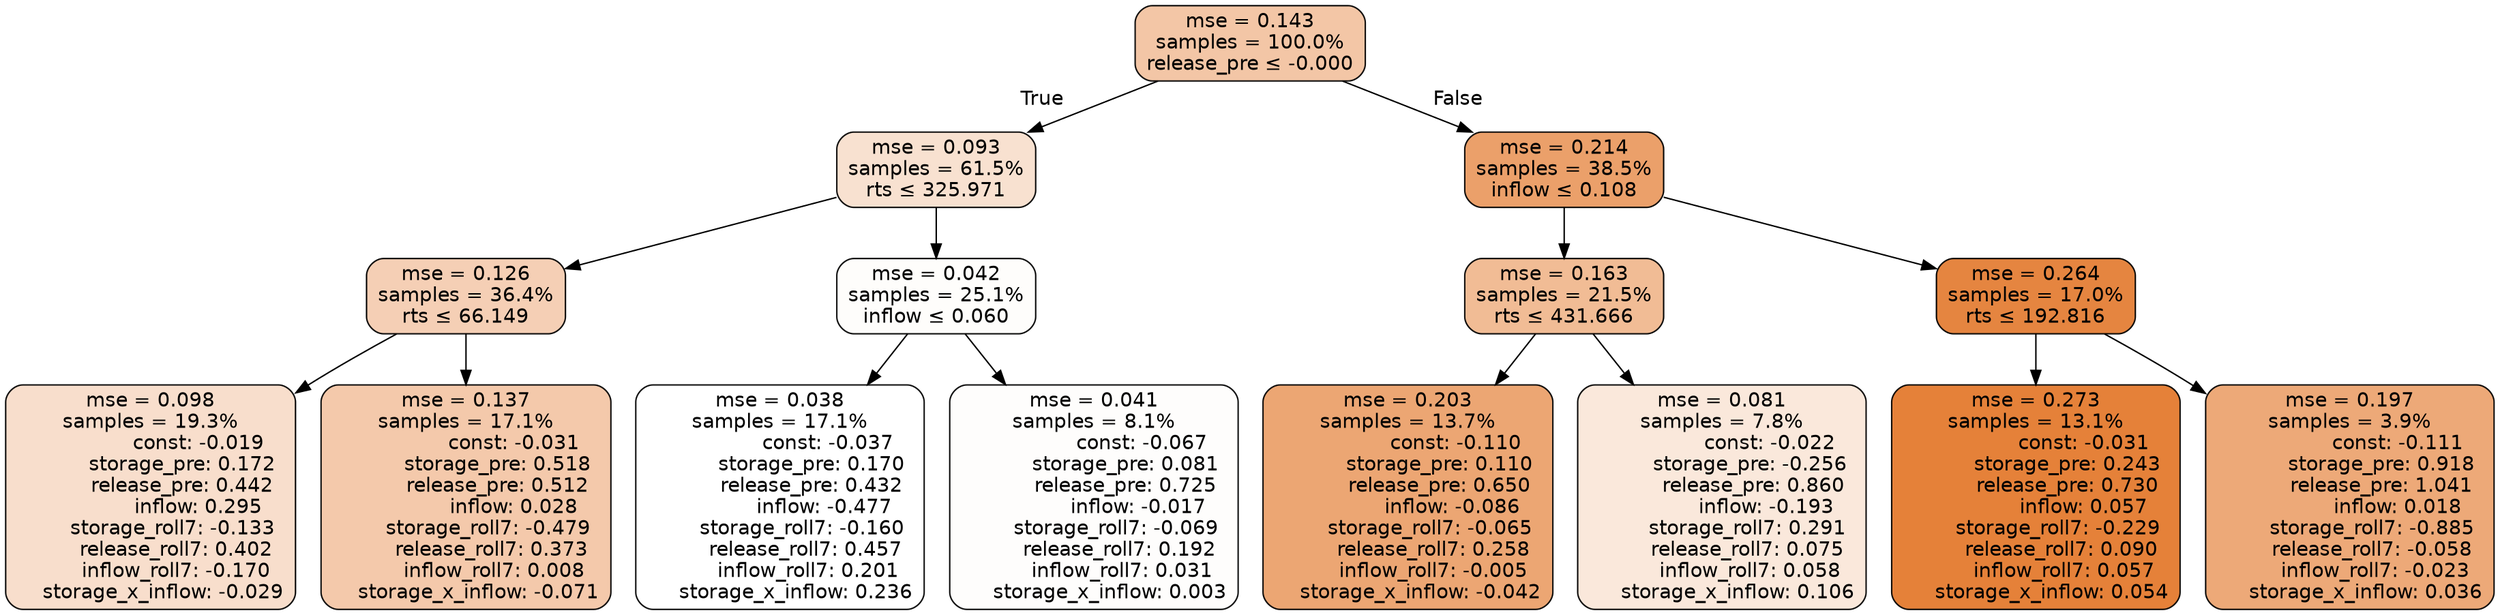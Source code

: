digraph tree {
bgcolor="transparent"
node [shape=rectangle, style="filled, rounded", color="black", fontname=helvetica] ;
edge [fontname=helvetica] ;
	"0" [label="mse = 0.143
samples = 100.0%
release_pre &le; -0.000", fillcolor="#f3c6a6"]
	"1" [label="mse = 0.093
samples = 61.5%
rts &le; 325.971", fillcolor="#f8e1d0"]
	"2" [label="mse = 0.126
samples = 36.4%
rts &le; 66.149", fillcolor="#f5cfb5"]
	"3" [label="mse = 0.098
samples = 19.3%
               const: -0.019
          storage_pre: 0.172
          release_pre: 0.442
               inflow: 0.295
       storage_roll7: -0.133
        release_roll7: 0.402
        inflow_roll7: -0.170
    storage_x_inflow: -0.029", fillcolor="#f8decc"]
	"4" [label="mse = 0.137
samples = 17.1%
               const: -0.031
          storage_pre: 0.518
          release_pre: 0.512
               inflow: 0.028
       storage_roll7: -0.479
        release_roll7: 0.373
         inflow_roll7: 0.008
    storage_x_inflow: -0.071", fillcolor="#f4c9ab"]
	"5" [label="mse = 0.042
samples = 25.1%
inflow &le; 0.060", fillcolor="#fefdfb"]
	"6" [label="mse = 0.038
samples = 17.1%
               const: -0.037
          storage_pre: 0.170
          release_pre: 0.432
              inflow: -0.477
       storage_roll7: -0.160
        release_roll7: 0.457
         inflow_roll7: 0.201
     storage_x_inflow: 0.236", fillcolor="#ffffff"]
	"7" [label="mse = 0.041
samples = 8.1%
               const: -0.067
          storage_pre: 0.081
          release_pre: 0.725
              inflow: -0.017
       storage_roll7: -0.069
        release_roll7: 0.192
         inflow_roll7: 0.031
     storage_x_inflow: 0.003", fillcolor="#fefdfc"]
	"8" [label="mse = 0.214
samples = 38.5%
inflow &le; 0.108", fillcolor="#eba06a"]
	"9" [label="mse = 0.163
samples = 21.5%
rts &le; 431.666", fillcolor="#f1bc95"]
	"10" [label="mse = 0.203
samples = 13.7%
               const: -0.110
          storage_pre: 0.110
          release_pre: 0.650
              inflow: -0.086
       storage_roll7: -0.065
        release_roll7: 0.258
        inflow_roll7: -0.005
    storage_x_inflow: -0.042", fillcolor="#eca673"]
	"11" [label="mse = 0.081
samples = 7.8%
               const: -0.022
         storage_pre: -0.256
          release_pre: 0.860
              inflow: -0.193
        storage_roll7: 0.291
        release_roll7: 0.075
         inflow_roll7: 0.058
     storage_x_inflow: 0.106", fillcolor="#fae8db"]
	"12" [label="mse = 0.264
samples = 17.0%
rts &le; 192.816", fillcolor="#e58540"]
	"13" [label="mse = 0.273
samples = 13.1%
               const: -0.031
          storage_pre: 0.243
          release_pre: 0.730
               inflow: 0.057
       storage_roll7: -0.229
        release_roll7: 0.090
         inflow_roll7: 0.057
     storage_x_inflow: 0.054", fillcolor="#e58139"]
	"14" [label="mse = 0.197
samples = 3.9%
               const: -0.111
          storage_pre: 0.918
          release_pre: 1.041
               inflow: 0.018
       storage_roll7: -0.885
       release_roll7: -0.058
        inflow_roll7: -0.023
     storage_x_inflow: 0.036", fillcolor="#eda978"]

	"0" -> "1" [labeldistance=2.5, labelangle=45, headlabel="True"]
	"1" -> "2"
	"2" -> "3"
	"2" -> "4"
	"1" -> "5"
	"5" -> "6"
	"5" -> "7"
	"0" -> "8" [labeldistance=2.5, labelangle=-45, headlabel="False"]
	"8" -> "9"
	"9" -> "10"
	"9" -> "11"
	"8" -> "12"
	"12" -> "13"
	"12" -> "14"
}